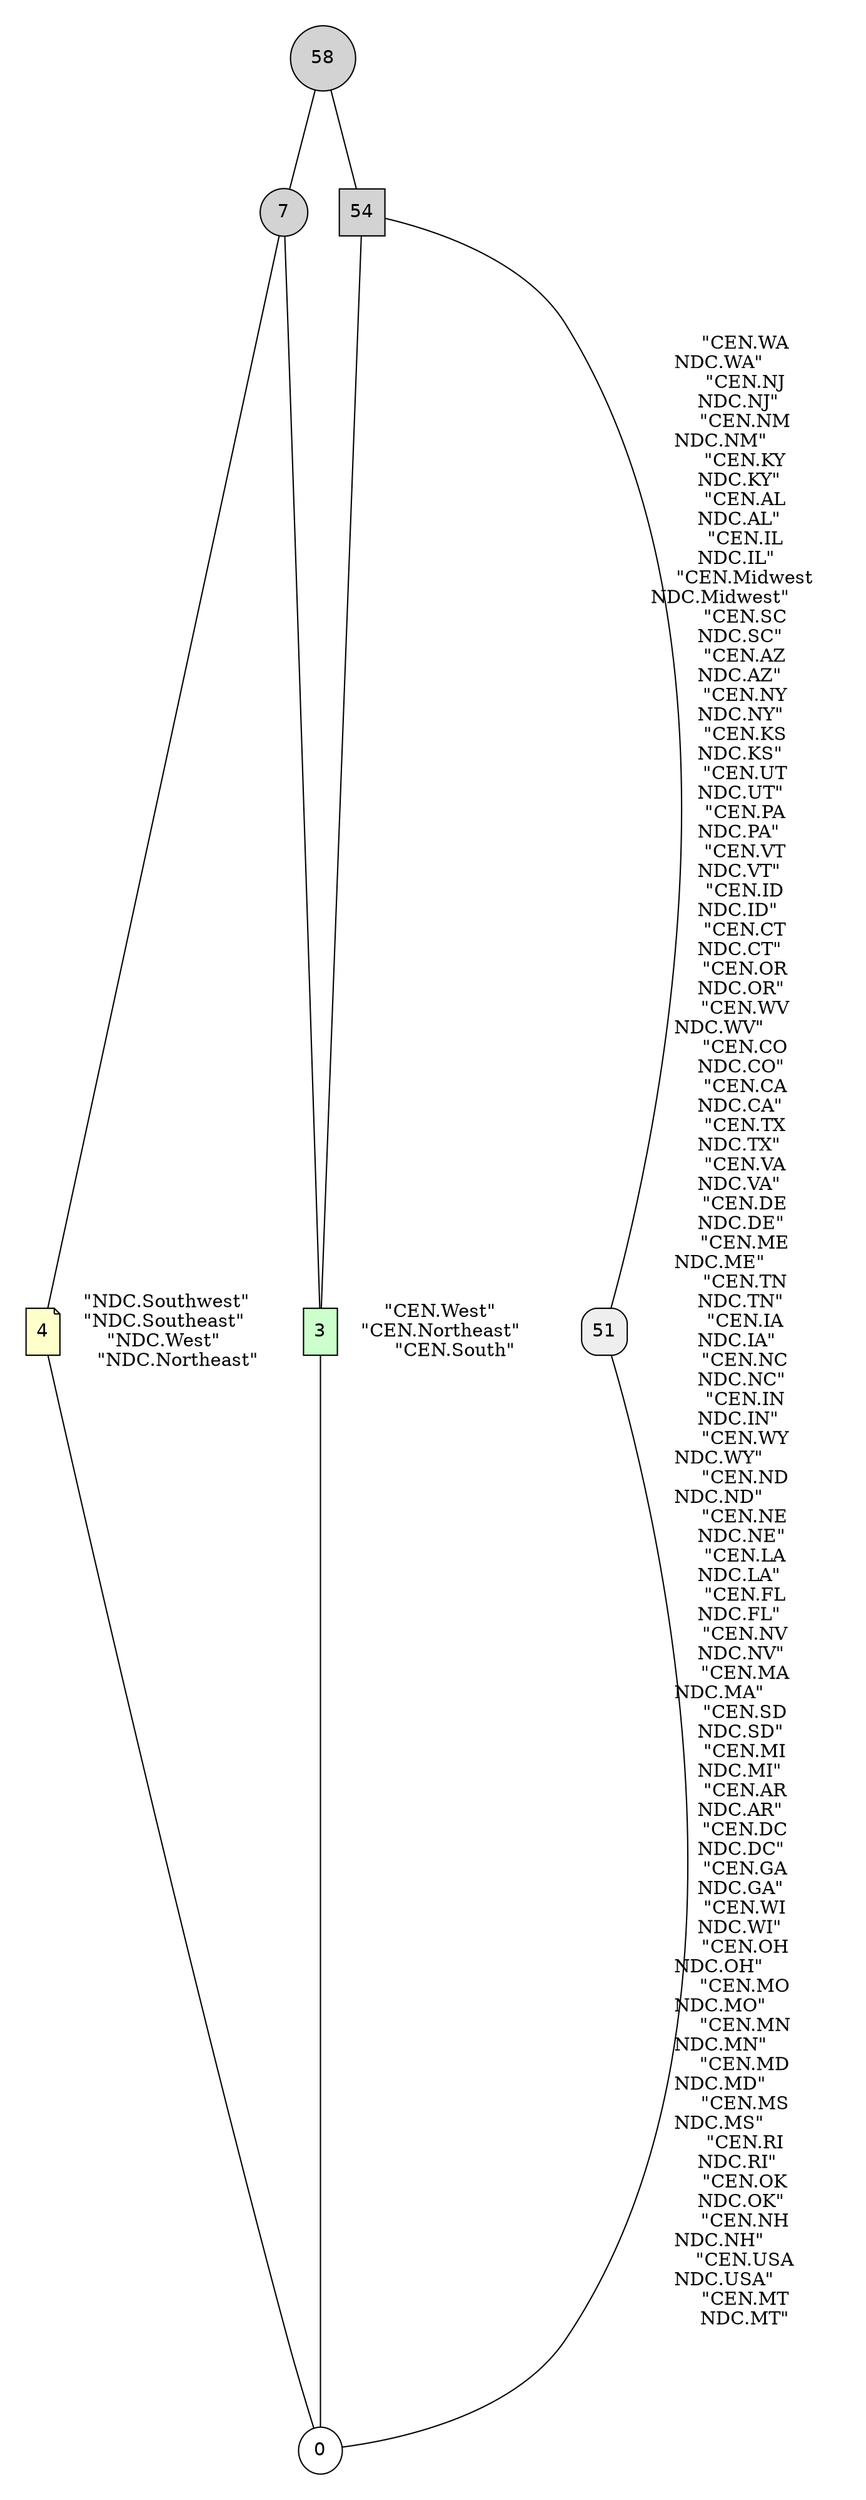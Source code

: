 // <Lattice object of 3 atoms 7 concepts 2 coatoms at 0x10b4441d0>
digraph Lattice {
	node [label="" shape=circle style=filled width=.25]
	edge [dir=none labeldistance=1.5 minlen=2]
	subgraph cluster_0 {
		color=transparent
		c0 [fillcolor="" fontname=helvetica label=0 shape="" style=""]
	}
	subgraph cluster_1 {
		color=transparent
		c1 [fillcolor="#CCFFCC" fontname=helvetica label=3 shape=box style=filled]
	}
	c1 -> c1 [label="\"CEN.West\"	
\"CEN.Northeast\"	
\"CEN.South\"" color=transparent labelangle=270]
	c1 -> c0
	subgraph cluster_2 {
		color=transparent
		c2 [fillcolor="#FFFFCC" fontname=helvetica label=4 shape=note style=filled]
	}
	c2 -> c2 [label="\"NDC.Southwest\"	
\"NDC.Southeast\"	
\"NDC.West\"	
\"NDC.Northeast\"" color=transparent labelangle=270]
	c2 -> c0
	subgraph cluster_3 {
		color=transparent
		c3 [fontname=helvetica label=7 style=filled]
	}
	c3 -> c1
	c3 -> c2
	subgraph cluster_4 {
		color=transparent
		c4 [fillcolor="#EEEEEE" fontname=helvetica label=51 shape=box style="filled,rounded"]
	}
	c4 -> c4 [label="\"CEN.WA\nNDC.WA\"	
\"CEN.NJ\nNDC.NJ\"	
\"CEN.NM\nNDC.NM\"	
\"CEN.KY\nNDC.KY\"	
\"CEN.AL\nNDC.AL\"	
\"CEN.IL\nNDC.IL\"	
\"CEN.Midwest\nNDC.Midwest\"	
\"CEN.SC\nNDC.SC\"	
\"CEN.AZ\nNDC.AZ\"	
\"CEN.NY\nNDC.NY\"	
\"CEN.KS\nNDC.KS\"	
\"CEN.UT\nNDC.UT\"	
\"CEN.PA\nNDC.PA\"	
\"CEN.VT\nNDC.VT\"	
\"CEN.ID\nNDC.ID\"	
\"CEN.CT\nNDC.CT\"	
\"CEN.OR\nNDC.OR\"	
\"CEN.WV\nNDC.WV\"	
\"CEN.CO\nNDC.CO\"	
\"CEN.CA\nNDC.CA\"	
\"CEN.TX\nNDC.TX\"	
\"CEN.VA\nNDC.VA\"	
\"CEN.DE\nNDC.DE\"	
\"CEN.ME\nNDC.ME\"	
\"CEN.TN\nNDC.TN\"	
\"CEN.IA\nNDC.IA\"	
\"CEN.NC\nNDC.NC\"	
\"CEN.IN\nNDC.IN\"	
\"CEN.WY\nNDC.WY\"	
\"CEN.ND\nNDC.ND\"	
\"CEN.NE\nNDC.NE\"	
\"CEN.LA\nNDC.LA\"	
\"CEN.FL\nNDC.FL\"	
\"CEN.NV\nNDC.NV\"	
\"CEN.MA\nNDC.MA\"	
\"CEN.SD\nNDC.SD\"	
\"CEN.MI\nNDC.MI\"	
\"CEN.AR\nNDC.AR\"	
\"CEN.DC\nNDC.DC\"	
\"CEN.GA\nNDC.GA\"	
\"CEN.WI\nNDC.WI\"	
\"CEN.OH\nNDC.OH\"	
\"CEN.MO\nNDC.MO\"	
\"CEN.MN\nNDC.MN\"	
\"CEN.MD\nNDC.MD\"	
\"CEN.MS\nNDC.MS\"	
\"CEN.RI\nNDC.RI\"	
\"CEN.OK\nNDC.OK\"	
\"CEN.NH\nNDC.NH\"	
\"CEN.USA\nNDC.USA\"	
\"CEN.MT\nNDC.MT\"" color=transparent labelangle=270]
	c4 -> c0
	subgraph cluster_5 {
		color=transparent
		c5 [fontname=helvetica label=54 shape=box]
	}
	c5 -> c1
	c5 -> c4
	subgraph cluster_6 {
		color=transparent
		c6 [fontname=helvetica label=58]
	}
	c6 -> c3
	c6 -> c5
}
